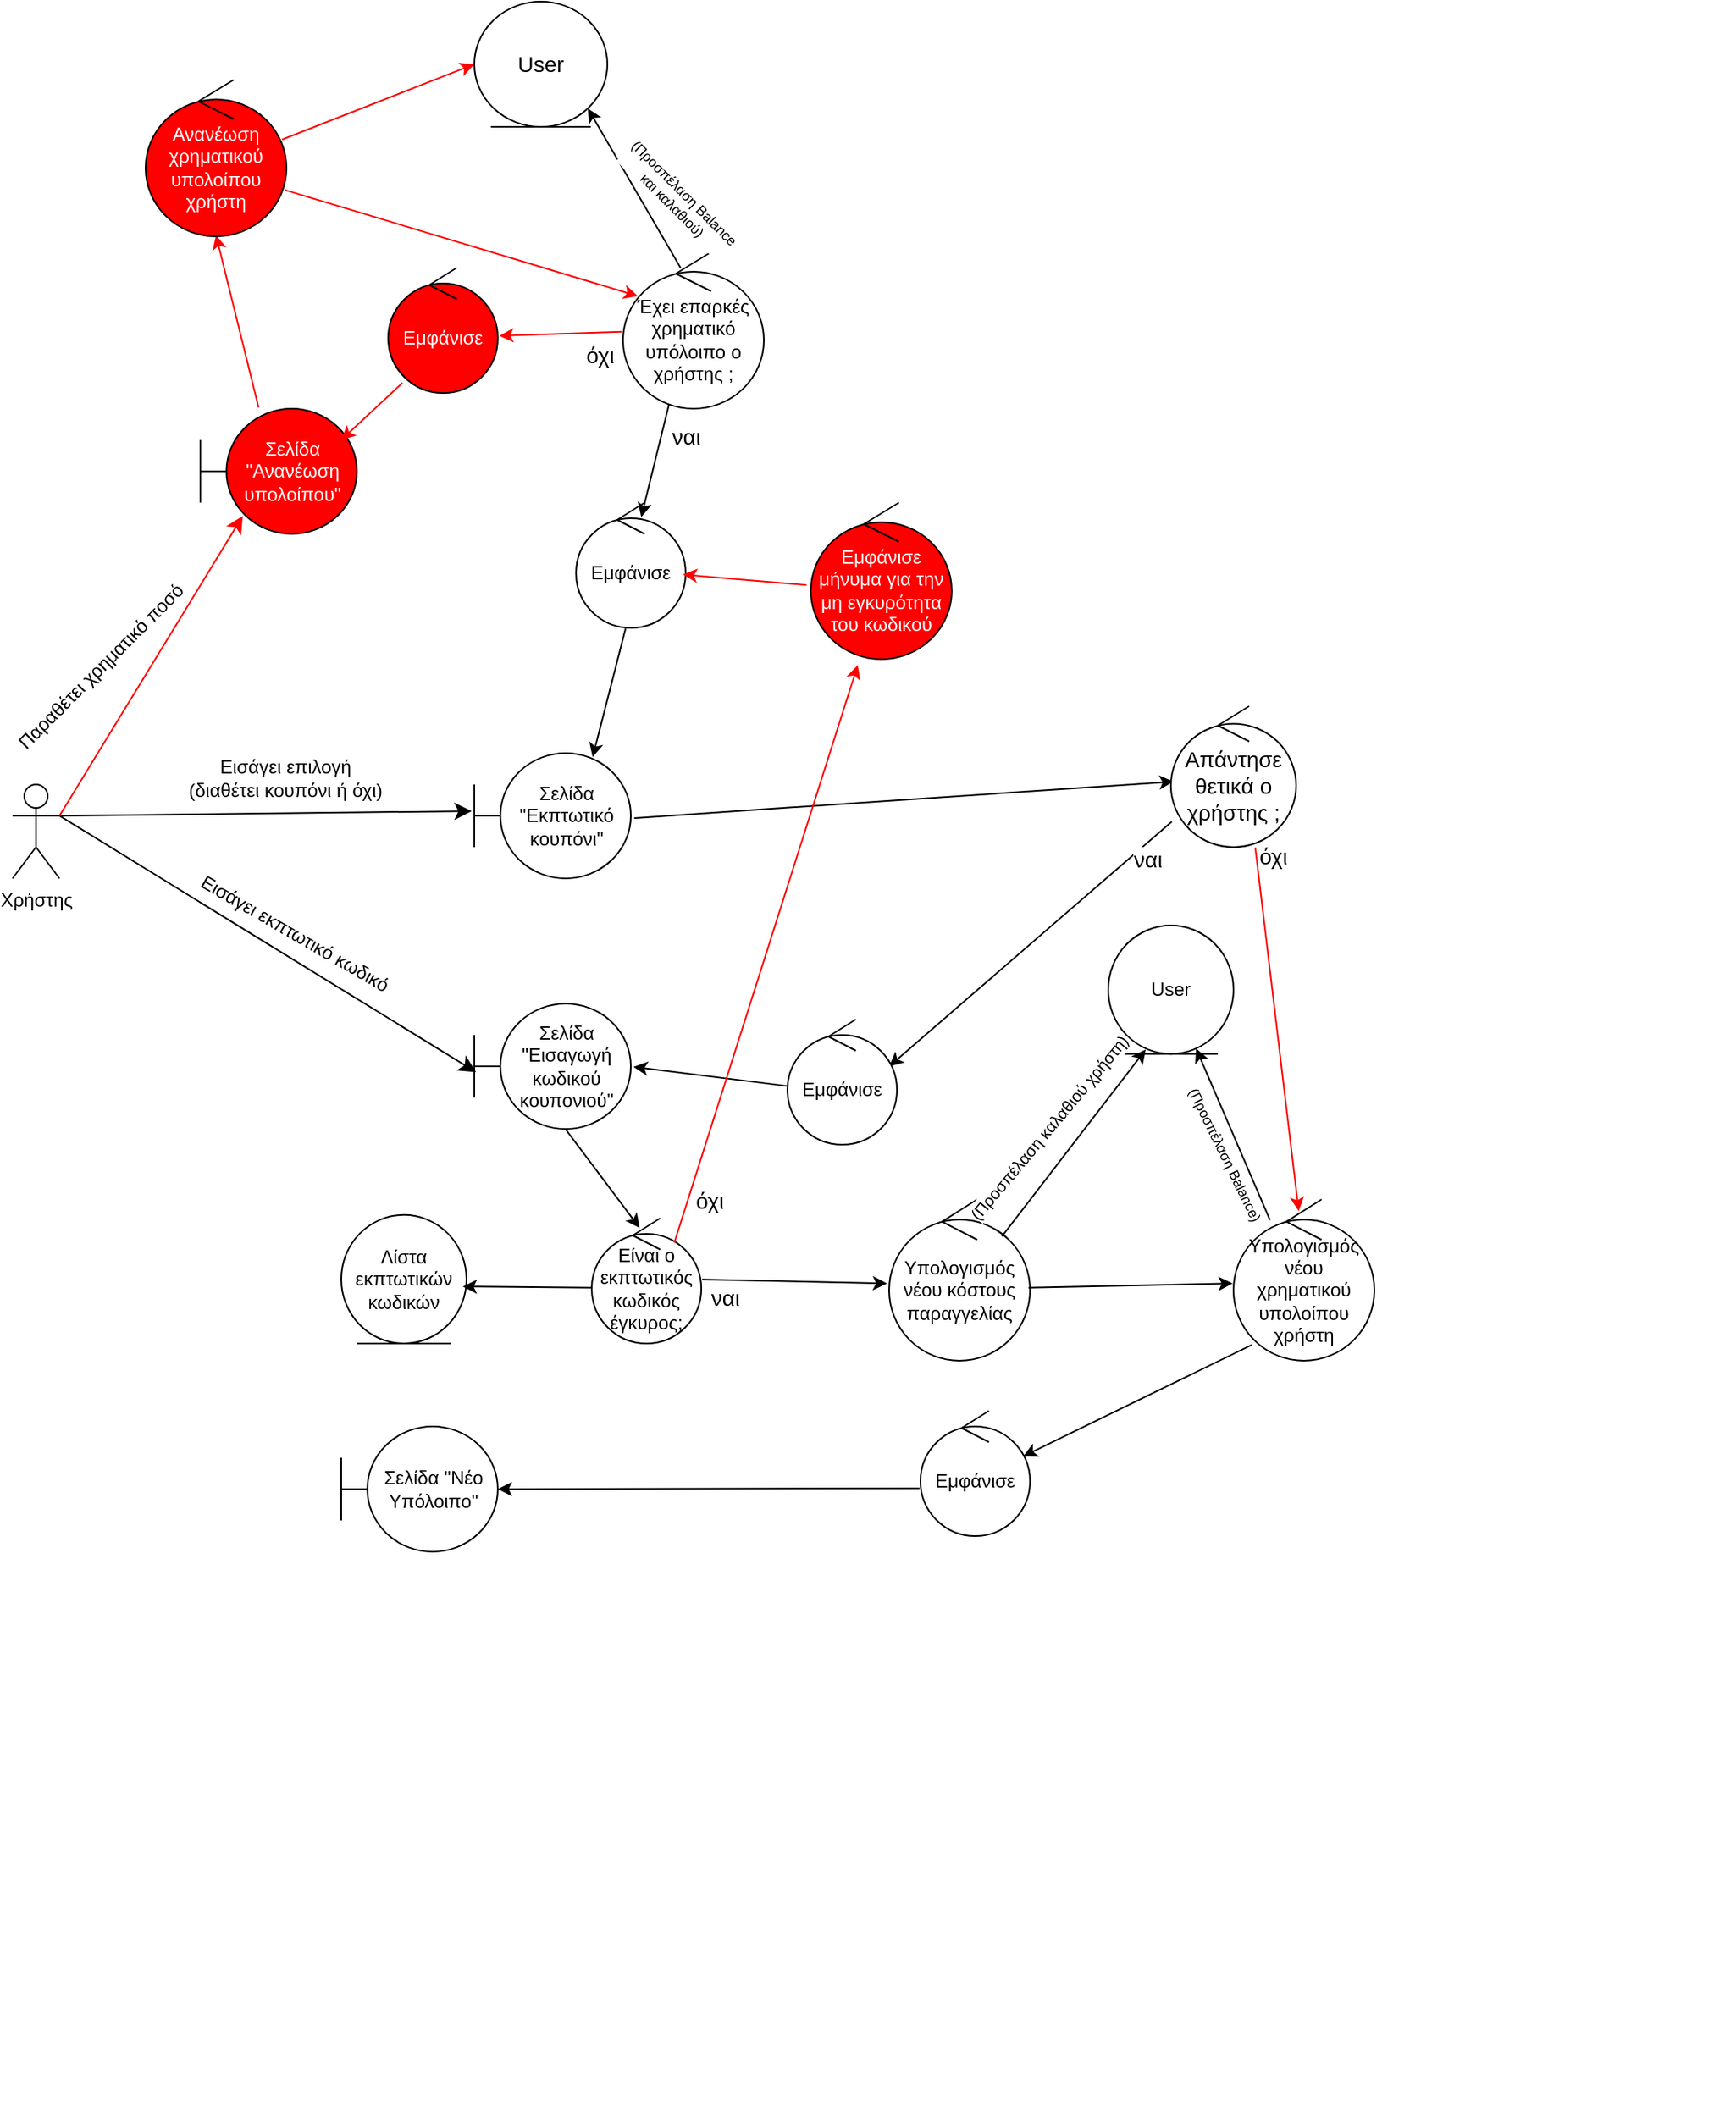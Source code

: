 <mxfile version="21.3.4" type="device">
  <diagram name="Σελίδα-1" id="WVEBd1sjFHavCeA0LY7U">
    <mxGraphModel dx="1336" dy="718" grid="1" gridSize="10" guides="1" tooltips="1" connect="1" arrows="1" fold="1" page="1" pageScale="1" pageWidth="1169" pageHeight="1654" math="0" shadow="0">
      <root>
        <mxCell id="0" />
        <mxCell id="1" parent="0" />
        <mxCell id="arP7l1wMcAtvW6ZHbNae-1" value="Χρήστης" style="shape=umlActor;verticalLabelPosition=bottom;verticalAlign=top;html=1;outlineConnect=0;fontColor=#000000;" parent="1" vertex="1">
          <mxGeometry x="90" y="510" width="30" height="60" as="geometry" />
        </mxCell>
        <mxCell id="SWPQcaOPygvo77F1xrFM-1" value="&lt;font&gt;Έχει επαρκές χρηματικό υπόλοιπο ο χρήστης ;&lt;/font&gt;" style="ellipse;shape=umlControl;whiteSpace=wrap;html=1;strokeColor=#000000;fontColor=#000000;" parent="1" vertex="1">
          <mxGeometry x="480" y="170" width="90" height="100" as="geometry" />
        </mxCell>
        <mxCell id="SWPQcaOPygvo77F1xrFM-2" value="" style="edgeStyle=none;rounded=0;orthogonalLoop=1;jettySize=auto;html=1;strokeColor=#000000;fontColor=#000000;exitX=0.327;exitY=0.97;exitDx=0;exitDy=0;exitPerimeter=0;entryX=0.595;entryY=0.115;entryDx=0;entryDy=0;entryPerimeter=0;" parent="1" source="SWPQcaOPygvo77F1xrFM-1" target="SWPQcaOPygvo77F1xrFM-4" edge="1">
          <mxGeometry relative="1" as="geometry">
            <mxPoint x="535" y="520" as="sourcePoint" />
            <mxPoint x="430" y="440" as="targetPoint" />
          </mxGeometry>
        </mxCell>
        <mxCell id="SWPQcaOPygvo77F1xrFM-3" value="&lt;font style=&quot;font-size: 14px;&quot;&gt;ναι&lt;br&gt;&lt;br&gt;&lt;/font&gt;" style="edgeLabel;html=1;align=center;verticalAlign=middle;resizable=0;points=[];fontColor=#000000;fontSize=14;" parent="1" vertex="1" connectable="0">
          <mxGeometry x="525" y="810" as="geometry">
            <mxPoint x="-5" y="-514" as="offset" />
          </mxGeometry>
        </mxCell>
        <mxCell id="SWPQcaOPygvo77F1xrFM-4" value="&lt;font&gt;Εμφάνισε&lt;/font&gt;" style="ellipse;shape=umlControl;whiteSpace=wrap;html=1;strokeColor=#000000;fontColor=#000000;" parent="1" vertex="1">
          <mxGeometry x="450" y="330" width="70" height="80" as="geometry" />
        </mxCell>
        <mxCell id="SWPQcaOPygvo77F1xrFM-5" value="" style="rounded=0;orthogonalLoop=1;jettySize=auto;html=1;exitX=0.452;exitY=1.004;exitDx=0;exitDy=0;exitPerimeter=0;fillColor=#ffe6cc;strokeColor=#000000;fontColor=#000000;entryX=0.756;entryY=0.032;entryDx=0;entryDy=0;entryPerimeter=0;" parent="1" source="SWPQcaOPygvo77F1xrFM-4" target="SWPQcaOPygvo77F1xrFM-7" edge="1">
          <mxGeometry relative="1" as="geometry">
            <mxPoint x="215" y="540" as="sourcePoint" />
            <mxPoint x="380" y="470" as="targetPoint" />
          </mxGeometry>
        </mxCell>
        <mxCell id="SWPQcaOPygvo77F1xrFM-7" value="&lt;font&gt;Σελίδα &quot;Εκπτωτικό κουπόνι&quot;&lt;/font&gt;" style="shape=umlBoundary;whiteSpace=wrap;html=1;strokeColor=#000000;fontColor=#000000;" parent="1" vertex="1">
          <mxGeometry x="385" y="490" width="100" height="80" as="geometry" />
        </mxCell>
        <mxCell id="SWPQcaOPygvo77F1xrFM-8" value="" style="edgeStyle=none;curved=1;rounded=0;orthogonalLoop=1;jettySize=auto;html=1;fontSize=12;startSize=8;endSize=8;strokeColor=#000000;exitX=1;exitY=0.333;exitDx=0;exitDy=0;exitPerimeter=0;entryX=-0.017;entryY=0.463;entryDx=0;entryDy=0;entryPerimeter=0;" parent="1" source="arP7l1wMcAtvW6ZHbNae-1" target="SWPQcaOPygvo77F1xrFM-7" edge="1">
          <mxGeometry relative="1" as="geometry">
            <Array as="points" />
            <mxPoint x="89" y="871" as="targetPoint" />
            <mxPoint x="-145" y="580" as="sourcePoint" />
          </mxGeometry>
        </mxCell>
        <mxCell id="SWPQcaOPygvo77F1xrFM-9" value="&lt;font style=&quot;font-size: 12px;&quot;&gt;Εισάγει επιλογή&lt;br style=&quot;font-size: 12px;&quot;&gt;(διαθέτει κουπόνι ή όχι)&lt;br style=&quot;font-size: 12px;&quot;&gt;&lt;/font&gt;" style="edgeLabel;html=1;align=center;verticalAlign=middle;resizable=0;points=[];fontSize=12;rotation=0;fontColor=#000000;" parent="1" vertex="1" connectable="0">
          <mxGeometry x="440.0" y="930.004" as="geometry">
            <mxPoint x="-176" y="-424" as="offset" />
          </mxGeometry>
        </mxCell>
        <mxCell id="SWPQcaOPygvo77F1xrFM-10" value="" style="edgeStyle=none;rounded=0;orthogonalLoop=1;jettySize=auto;html=1;strokeColor=#000000;fontColor=#000000;exitX=1.022;exitY=0.518;exitDx=0;exitDy=0;exitPerimeter=0;entryX=0.021;entryY=0.535;entryDx=0;entryDy=0;entryPerimeter=0;" parent="1" source="SWPQcaOPygvo77F1xrFM-7" target="SWPQcaOPygvo77F1xrFM-11" edge="1">
          <mxGeometry relative="1" as="geometry">
            <mxPoint x="627" y="550" as="sourcePoint" />
            <mxPoint x="610" y="551" as="targetPoint" />
          </mxGeometry>
        </mxCell>
        <mxCell id="SWPQcaOPygvo77F1xrFM-11" value="&lt;font style=&quot;font-size: 14px;&quot;&gt;Απάντησε θετικά ο χρήστης ;&lt;/font&gt;" style="ellipse;shape=umlControl;whiteSpace=wrap;html=1;strokeColor=#000000;fontColor=#000000;fontSize=14;" parent="1" vertex="1">
          <mxGeometry x="830" y="460" width="80" height="90" as="geometry" />
        </mxCell>
        <mxCell id="SWPQcaOPygvo77F1xrFM-15" value="" style="edgeStyle=none;rounded=0;orthogonalLoop=1;jettySize=auto;html=1;strokeColor=#000000;fontColor=#000000;exitX=0.007;exitY=0.819;exitDx=0;exitDy=0;exitPerimeter=0;entryX=0.929;entryY=0.375;entryDx=0;entryDy=0;entryPerimeter=0;" parent="1" source="SWPQcaOPygvo77F1xrFM-11" target="SWPQcaOPygvo77F1xrFM-17" edge="1">
          <mxGeometry relative="1" as="geometry">
            <mxPoint x="637" y="620" as="sourcePoint" />
            <mxPoint x="600" y="690" as="targetPoint" />
          </mxGeometry>
        </mxCell>
        <mxCell id="SWPQcaOPygvo77F1xrFM-16" value="&lt;font style=&quot;font-size: 14px;&quot;&gt;ναι&lt;br&gt;&lt;br&gt;&lt;/font&gt;" style="edgeLabel;html=1;align=center;verticalAlign=middle;resizable=0;points=[];fontColor=#000000;fontSize=14;" parent="1" vertex="1" connectable="0">
          <mxGeometry x="820" y="1080" as="geometry">
            <mxPoint x="-5" y="-514" as="offset" />
          </mxGeometry>
        </mxCell>
        <mxCell id="SWPQcaOPygvo77F1xrFM-17" value="&lt;font&gt;Εμφάνισε&lt;/font&gt;" style="ellipse;shape=umlControl;whiteSpace=wrap;html=1;strokeColor=#000000;fontColor=#000000;" parent="1" vertex="1">
          <mxGeometry x="585" y="660" width="70" height="80" as="geometry" />
        </mxCell>
        <mxCell id="SWPQcaOPygvo77F1xrFM-18" value="&lt;font&gt;Σελίδα &quot;Εισαγωγή κωδικού κουπονιού&quot;&lt;/font&gt;" style="shape=umlBoundary;whiteSpace=wrap;html=1;strokeColor=#000000;fontColor=#000000;" parent="1" vertex="1">
          <mxGeometry x="385" y="650" width="100" height="80" as="geometry" />
        </mxCell>
        <mxCell id="SWPQcaOPygvo77F1xrFM-19" value="" style="edgeStyle=none;rounded=0;orthogonalLoop=1;jettySize=auto;html=1;strokeColor=#000000;fontColor=#000000;exitX=0;exitY=0.532;exitDx=0;exitDy=0;exitPerimeter=0;entryX=1.017;entryY=0.504;entryDx=0;entryDy=0;entryPerimeter=0;" parent="1" source="SWPQcaOPygvo77F1xrFM-17" target="SWPQcaOPygvo77F1xrFM-18" edge="1">
          <mxGeometry relative="1" as="geometry">
            <mxPoint x="502" y="571" as="sourcePoint" />
            <mxPoint x="632" y="563" as="targetPoint" />
          </mxGeometry>
        </mxCell>
        <mxCell id="SWPQcaOPygvo77F1xrFM-20" value="" style="edgeStyle=none;curved=1;rounded=0;orthogonalLoop=1;jettySize=auto;html=1;fontSize=12;startSize=8;endSize=8;strokeColor=#000000;exitX=1;exitY=0.333;exitDx=0;exitDy=0;exitPerimeter=0;entryX=0.011;entryY=0.546;entryDx=0;entryDy=0;entryPerimeter=0;" parent="1" source="arP7l1wMcAtvW6ZHbNae-1" target="SWPQcaOPygvo77F1xrFM-18" edge="1">
          <mxGeometry relative="1" as="geometry">
            <Array as="points" />
            <mxPoint x="398" y="567" as="targetPoint" />
            <mxPoint x="130" y="540" as="sourcePoint" />
          </mxGeometry>
        </mxCell>
        <mxCell id="SWPQcaOPygvo77F1xrFM-21" value="&lt;font style=&quot;font-size: 12px;&quot;&gt;Εισάγει εκπτωτικό κωδικό&lt;br style=&quot;font-size: 12px;&quot;&gt;&lt;/font&gt;" style="edgeLabel;html=1;align=center;verticalAlign=middle;resizable=0;points=[];fontSize=12;rotation=30;fontColor=#000000;" parent="1" vertex="1" connectable="0">
          <mxGeometry x="210.0" y="1060.004" as="geometry">
            <mxPoint x="-176" y="-424" as="offset" />
          </mxGeometry>
        </mxCell>
        <mxCell id="SWPQcaOPygvo77F1xrFM-22" value="" style="edgeStyle=none;rounded=0;orthogonalLoop=1;jettySize=auto;html=1;strokeColor=#000000;fontColor=#000000;exitX=0.587;exitY=1.008;exitDx=0;exitDy=0;exitPerimeter=0;entryX=0.438;entryY=0.078;entryDx=0;entryDy=0;entryPerimeter=0;" parent="1" source="SWPQcaOPygvo77F1xrFM-18" target="SWPQcaOPygvo77F1xrFM-23" edge="1">
          <mxGeometry relative="1" as="geometry">
            <mxPoint x="559" y="700" as="sourcePoint" />
            <mxPoint x="460" y="850" as="targetPoint" />
          </mxGeometry>
        </mxCell>
        <mxCell id="SWPQcaOPygvo77F1xrFM-23" value="&lt;font&gt;Είναι ο εκπτωτικός κωδικός έγκυρος;&lt;/font&gt;" style="ellipse;shape=umlControl;whiteSpace=wrap;html=1;strokeColor=#000000;fontColor=#000000;" parent="1" vertex="1">
          <mxGeometry x="460" y="787" width="70" height="80" as="geometry" />
        </mxCell>
        <mxCell id="SWPQcaOPygvo77F1xrFM-24" value="" style="edgeStyle=none;rounded=0;orthogonalLoop=1;jettySize=auto;html=1;strokeColor=#000000;fontColor=#000000;exitX=1.007;exitY=0.489;exitDx=0;exitDy=0;exitPerimeter=0;entryX=-0.015;entryY=0.521;entryDx=0;entryDy=0;entryPerimeter=0;" parent="1" source="SWPQcaOPygvo77F1xrFM-23" target="SWPQcaOPygvo77F1xrFM-27" edge="1">
          <mxGeometry relative="1" as="geometry">
            <mxPoint x="550" y="830" as="sourcePoint" />
            <mxPoint x="620" y="826" as="targetPoint" />
          </mxGeometry>
        </mxCell>
        <mxCell id="SWPQcaOPygvo77F1xrFM-25" value="&lt;font style=&quot;font-size: 14px;&quot;&gt;ναι&lt;br&gt;&lt;br&gt;&lt;/font&gt;" style="edgeLabel;html=1;align=center;verticalAlign=middle;resizable=0;points=[];fontColor=#000000;fontSize=14;" parent="1" vertex="1" connectable="0">
          <mxGeometry x="550" y="1360" as="geometry">
            <mxPoint x="-5" y="-514" as="offset" />
          </mxGeometry>
        </mxCell>
        <mxCell id="SWPQcaOPygvo77F1xrFM-26" value="User" style="ellipse;shape=umlEntity;whiteSpace=wrap;html=1;fontColor=#000000;strokeColor=#000000;" parent="1" vertex="1">
          <mxGeometry x="790" y="600" width="80" height="82.1" as="geometry" />
        </mxCell>
        <mxCell id="SWPQcaOPygvo77F1xrFM-27" value="Υπολογισμός νέου κόστους παραγγελίας&lt;br&gt;" style="ellipse;shape=umlControl;whiteSpace=wrap;html=1;strokeColor=#000000;fontColor=#000000;" parent="1" vertex="1">
          <mxGeometry x="650" y="775" width="90" height="103" as="geometry" />
        </mxCell>
        <mxCell id="SWPQcaOPygvo77F1xrFM-28" value="" style="edgeStyle=none;rounded=0;orthogonalLoop=1;jettySize=auto;html=1;strokeColor=#000000;fontColor=#000000;exitX=0.801;exitY=0.229;exitDx=0;exitDy=0;exitPerimeter=0;entryX=0.299;entryY=0.966;entryDx=0;entryDy=0;entryPerimeter=0;" parent="1" source="SWPQcaOPygvo77F1xrFM-27" target="SWPQcaOPygvo77F1xrFM-26" edge="1">
          <mxGeometry relative="1" as="geometry">
            <mxPoint x="495" y="836" as="sourcePoint" />
            <mxPoint x="659" y="839" as="targetPoint" />
          </mxGeometry>
        </mxCell>
        <mxCell id="SWPQcaOPygvo77F1xrFM-29" value="" style="edgeStyle=none;rounded=0;orthogonalLoop=1;jettySize=auto;html=1;strokeColor=#000000;fontColor=#000000;exitX=0.99;exitY=0.547;exitDx=0;exitDy=0;exitPerimeter=0;entryX=-0.006;entryY=0.521;entryDx=0;entryDy=0;entryPerimeter=0;" parent="1" source="SWPQcaOPygvo77F1xrFM-27" target="SWPQcaOPygvo77F1xrFM-30" edge="1">
          <mxGeometry relative="1" as="geometry">
            <mxPoint x="800" y="824" as="sourcePoint" />
            <mxPoint x="890" y="831" as="targetPoint" />
          </mxGeometry>
        </mxCell>
        <mxCell id="SWPQcaOPygvo77F1xrFM-30" value="Υπολογισμός νέου χρηματικού υπολοίπου χρήστη" style="ellipse;shape=umlControl;whiteSpace=wrap;html=1;strokeColor=#000000;fontColor=#000000;" parent="1" vertex="1">
          <mxGeometry x="870" y="775" width="90" height="103" as="geometry" />
        </mxCell>
        <mxCell id="SWPQcaOPygvo77F1xrFM-31" value="" style="edgeStyle=none;rounded=0;orthogonalLoop=1;jettySize=auto;html=1;strokeColor=#000000;fontColor=#000000;exitX=0.259;exitY=0.128;exitDx=0;exitDy=0;exitPerimeter=0;" parent="1" source="SWPQcaOPygvo77F1xrFM-30" target="SWPQcaOPygvo77F1xrFM-26" edge="1">
          <mxGeometry relative="1" as="geometry">
            <mxPoint x="732" y="809" as="sourcePoint" />
            <mxPoint x="782" y="737" as="targetPoint" />
          </mxGeometry>
        </mxCell>
        <mxCell id="SWPQcaOPygvo77F1xrFM-32" value="" style="edgeStyle=none;rounded=0;orthogonalLoop=1;jettySize=auto;html=1;strokeColor=#000000;fontColor=#000000;exitX=0.41;exitY=0.103;exitDx=0;exitDy=0;exitPerimeter=0;entryX=1;entryY=1;entryDx=0;entryDy=0;" parent="1" source="SWPQcaOPygvo77F1xrFM-1" target="SWPQcaOPygvo77F1xrFM-35" edge="1">
          <mxGeometry relative="1" as="geometry">
            <mxPoint x="519" y="277" as="sourcePoint" />
            <mxPoint x="480" y="130" as="targetPoint" />
          </mxGeometry>
        </mxCell>
        <mxCell id="SWPQcaOPygvo77F1xrFM-35" value="User" style="ellipse;shape=umlEntity;whiteSpace=wrap;html=1;strokeColor=#000000;fontColor=#000000;fontSize=14;" parent="1" vertex="1">
          <mxGeometry x="385" y="10.0" width="85" height="80" as="geometry" />
        </mxCell>
        <mxCell id="SWPQcaOPygvo77F1xrFM-39" value="Λίστα εκπτωτικών κωδικών" style="ellipse;shape=umlEntity;whiteSpace=wrap;html=1;fontColor=#000000;strokeColor=#000000;" parent="1" vertex="1">
          <mxGeometry x="300" y="784.9" width="80" height="82.1" as="geometry" />
        </mxCell>
        <mxCell id="SWPQcaOPygvo77F1xrFM-40" value="" style="edgeStyle=none;rounded=0;orthogonalLoop=1;jettySize=auto;html=1;strokeColor=#000000;fontColor=#000000;exitX=-0.001;exitY=0.554;exitDx=0;exitDy=0;exitPerimeter=0;entryX=0.97;entryY=0.557;entryDx=0;entryDy=0;entryPerimeter=0;" parent="1" source="SWPQcaOPygvo77F1xrFM-23" target="SWPQcaOPygvo77F1xrFM-39" edge="1">
          <mxGeometry relative="1" as="geometry">
            <mxPoint x="412" y="890" as="sourcePoint" />
            <mxPoint x="390" y="827" as="targetPoint" />
          </mxGeometry>
        </mxCell>
        <mxCell id="SWPQcaOPygvo77F1xrFM-41" value="&lt;font&gt;Εμφάνισε&lt;/font&gt;" style="ellipse;shape=umlControl;whiteSpace=wrap;html=1;strokeColor=#000000;fontColor=#000000;" parent="1" vertex="1">
          <mxGeometry x="670" y="910" width="70" height="80" as="geometry" />
        </mxCell>
        <mxCell id="SWPQcaOPygvo77F1xrFM-42" value="" style="edgeStyle=none;rounded=0;orthogonalLoop=1;jettySize=auto;html=1;strokeColor=#000000;fontColor=#000000;exitX=0.129;exitY=0.902;exitDx=0;exitDy=0;exitPerimeter=0;entryX=0.937;entryY=0.364;entryDx=0;entryDy=0;entryPerimeter=0;" parent="1" source="SWPQcaOPygvo77F1xrFM-30" target="SWPQcaOPygvo77F1xrFM-41" edge="1">
          <mxGeometry relative="1" as="geometry">
            <mxPoint x="847" y="930" as="sourcePoint" />
            <mxPoint x="800" y="1018" as="targetPoint" />
          </mxGeometry>
        </mxCell>
        <mxCell id="SWPQcaOPygvo77F1xrFM-43" value="" style="edgeStyle=none;rounded=0;orthogonalLoop=1;jettySize=auto;html=1;strokeColor=#000000;fontColor=#000000;exitX=-0.009;exitY=0.619;exitDx=0;exitDy=0;exitPerimeter=0;entryX=1;entryY=0.5;entryDx=0;entryDy=0;entryPerimeter=0;" parent="1" source="SWPQcaOPygvo77F1xrFM-41" target="SWPQcaOPygvo77F1xrFM-44" edge="1">
          <mxGeometry relative="1" as="geometry">
            <mxPoint x="430" y="1052" as="sourcePoint" />
            <mxPoint x="350" y="1020" as="targetPoint" />
          </mxGeometry>
        </mxCell>
        <mxCell id="SWPQcaOPygvo77F1xrFM-44" value="&lt;font&gt;Σελίδα &quot;Νέο Υπόλοιπο&quot;&lt;/font&gt;" style="shape=umlBoundary;whiteSpace=wrap;html=1;strokeColor=#000000;fontColor=#000000;" parent="1" vertex="1">
          <mxGeometry x="300" y="920" width="100" height="80" as="geometry" />
        </mxCell>
        <mxCell id="SWPQcaOPygvo77F1xrFM-45" value="" style="endArrow=classic;html=1;rounded=0;exitX=-0.011;exitY=0.509;exitDx=0;exitDy=0;exitPerimeter=0;strokeColor=#FF0000;entryX=1.014;entryY=0.543;entryDx=0;entryDy=0;entryPerimeter=0;" parent="1" source="SWPQcaOPygvo77F1xrFM-1" target="SWPQcaOPygvo77F1xrFM-48" edge="1">
          <mxGeometry width="50" height="50" relative="1" as="geometry">
            <mxPoint x="650" y="231" as="sourcePoint" />
            <mxPoint x="730" y="225" as="targetPoint" />
          </mxGeometry>
        </mxCell>
        <mxCell id="SWPQcaOPygvo77F1xrFM-47" value="&lt;font style=&quot;font-size: 14px;&quot;&gt;όχι&lt;br&gt;&lt;/font&gt;" style="edgeLabel;html=1;align=center;verticalAlign=middle;resizable=0;points=[];fontColor=#000000;fontSize=14;" parent="1" vertex="1" connectable="0">
          <mxGeometry x="470" y="750" as="geometry">
            <mxPoint x="-5" y="-514" as="offset" />
          </mxGeometry>
        </mxCell>
        <mxCell id="SWPQcaOPygvo77F1xrFM-48" value="&lt;font&gt;Εμφάνισε&lt;/font&gt;" style="ellipse;shape=umlControl;whiteSpace=wrap;html=1;strokeColor=#000000;fontColor=#FFFFFF;fillColor=#FF0000;" parent="1" vertex="1">
          <mxGeometry x="330" y="180" width="70" height="80" as="geometry" />
        </mxCell>
        <mxCell id="SWPQcaOPygvo77F1xrFM-49" value="&lt;font&gt;Σελίδα &quot;Ανανέωση υπολοίπου&quot;&lt;/font&gt;" style="shape=umlBoundary;whiteSpace=wrap;html=1;strokeColor=#000000;fontColor=#FFFFFF;fillColor=#FF0000;" parent="1" vertex="1">
          <mxGeometry x="210" y="270" width="100" height="80" as="geometry" />
        </mxCell>
        <mxCell id="SWPQcaOPygvo77F1xrFM-50" value="" style="edgeStyle=none;rounded=0;orthogonalLoop=1;jettySize=auto;html=1;strokeColor=#FF0000;fontColor=#000000;exitX=0.13;exitY=0.919;exitDx=0;exitDy=0;exitPerimeter=0;entryX=0.9;entryY=0.25;entryDx=0;entryDy=0;entryPerimeter=0;" parent="1" source="SWPQcaOPygvo77F1xrFM-48" target="SWPQcaOPygvo77F1xrFM-49" edge="1">
          <mxGeometry relative="1" as="geometry">
            <mxPoint x="395" y="310" as="sourcePoint" />
            <mxPoint x="378" y="382" as="targetPoint" />
          </mxGeometry>
        </mxCell>
        <mxCell id="SWPQcaOPygvo77F1xrFM-51" value="" style="edgeStyle=none;curved=1;rounded=0;orthogonalLoop=1;jettySize=auto;html=1;fontSize=12;startSize=8;endSize=8;strokeColor=#FF0000;exitX=1;exitY=0.333;exitDx=0;exitDy=0;exitPerimeter=0;entryX=0.271;entryY=0.856;entryDx=0;entryDy=0;entryPerimeter=0;" parent="1" source="arP7l1wMcAtvW6ZHbNae-1" target="SWPQcaOPygvo77F1xrFM-49" edge="1">
          <mxGeometry relative="1" as="geometry">
            <Array as="points" />
            <mxPoint x="393" y="537" as="targetPoint" />
            <mxPoint x="130" y="540" as="sourcePoint" />
          </mxGeometry>
        </mxCell>
        <mxCell id="SWPQcaOPygvo77F1xrFM-53" value="&lt;font style=&quot;font-size: 12px;&quot;&gt;Παραθέτει χρηματικό ποσό&lt;br style=&quot;font-size: 12px;&quot;&gt;&lt;/font&gt;" style="edgeLabel;html=1;align=center;verticalAlign=middle;resizable=0;points=[];fontSize=12;rotation=-45;fontColor=#000000;" parent="1" vertex="1" connectable="0">
          <mxGeometry x="570.0" y="610.004" as="geometry">
            <mxPoint x="-176" y="-424" as="offset" />
          </mxGeometry>
        </mxCell>
        <mxCell id="SWPQcaOPygvo77F1xrFM-54" value="" style="edgeStyle=none;rounded=0;orthogonalLoop=1;jettySize=auto;html=1;strokeColor=#FF0000;fontColor=#000000;exitX=0.372;exitY=-0.01;exitDx=0;exitDy=0;exitPerimeter=0;entryX=0.5;entryY=0.992;entryDx=0;entryDy=0;entryPerimeter=0;" parent="1" source="SWPQcaOPygvo77F1xrFM-49" target="SWPQcaOPygvo77F1xrFM-55" edge="1">
          <mxGeometry relative="1" as="geometry">
            <mxPoint x="243.5" y="240" as="sourcePoint" />
            <mxPoint x="220" y="180" as="targetPoint" />
          </mxGeometry>
        </mxCell>
        <mxCell id="SWPQcaOPygvo77F1xrFM-55" value="&lt;font&gt;Ανανέωση χρηματικού υπολοίπου χρήστη&lt;/font&gt;" style="ellipse;shape=umlControl;whiteSpace=wrap;html=1;strokeColor=#000000;fontColor=#FFFFFF;fillColor=#FF0000;" parent="1" vertex="1">
          <mxGeometry x="175" y="60" width="90" height="100" as="geometry" />
        </mxCell>
        <mxCell id="SWPQcaOPygvo77F1xrFM-57" value="" style="edgeStyle=none;rounded=0;orthogonalLoop=1;jettySize=auto;html=1;strokeColor=#FF0000;fontColor=#000000;exitX=0.969;exitY=0.381;exitDx=0;exitDy=0;exitPerimeter=0;entryX=0;entryY=0.5;entryDx=0;entryDy=0;" parent="1" source="SWPQcaOPygvo77F1xrFM-55" target="SWPQcaOPygvo77F1xrFM-35" edge="1">
          <mxGeometry relative="1" as="geometry">
            <mxPoint x="349" y="264" as="sourcePoint" />
            <mxPoint x="310" y="300" as="targetPoint" />
          </mxGeometry>
        </mxCell>
        <mxCell id="SWPQcaOPygvo77F1xrFM-58" value="" style="edgeStyle=none;rounded=0;orthogonalLoop=1;jettySize=auto;html=1;strokeColor=#FF0000;fontColor=#000000;exitX=0.988;exitY=0.703;exitDx=0;exitDy=0;exitPerimeter=0;entryX=0.105;entryY=0.281;entryDx=0;entryDy=0;entryPerimeter=0;" parent="1" source="SWPQcaOPygvo77F1xrFM-55" target="SWPQcaOPygvo77F1xrFM-1" edge="1">
          <mxGeometry relative="1" as="geometry">
            <mxPoint x="272" y="108" as="sourcePoint" />
            <mxPoint x="410" y="90" as="targetPoint" />
          </mxGeometry>
        </mxCell>
        <mxCell id="SWPQcaOPygvo77F1xrFM-59" value="" style="edgeStyle=none;rounded=0;orthogonalLoop=1;jettySize=auto;html=1;strokeColor=#FF0000;fontColor=#000000;exitX=0.674;exitY=1.004;exitDx=0;exitDy=0;exitPerimeter=0;entryX=0.463;entryY=0.073;entryDx=0;entryDy=0;entryPerimeter=0;" parent="1" source="SWPQcaOPygvo77F1xrFM-11" target="SWPQcaOPygvo77F1xrFM-30" edge="1">
          <mxGeometry relative="1" as="geometry">
            <mxPoint x="665" y="581" as="sourcePoint" />
            <mxPoint x="850" y="520" as="targetPoint" />
          </mxGeometry>
        </mxCell>
        <mxCell id="SWPQcaOPygvo77F1xrFM-60" value="&lt;font style=&quot;font-size: 14px;&quot;&gt;όχι&lt;br&gt;&lt;/font&gt;" style="edgeLabel;html=1;align=center;verticalAlign=middle;resizable=0;points=[];fontColor=#000000;fontSize=14;" parent="1" vertex="1" connectable="0">
          <mxGeometry x="900" y="1070" as="geometry">
            <mxPoint x="-5" y="-514" as="offset" />
          </mxGeometry>
        </mxCell>
        <mxCell id="SWPQcaOPygvo77F1xrFM-61" value="" style="edgeStyle=none;rounded=0;orthogonalLoop=1;jettySize=auto;html=1;strokeColor=#FF0000;fontColor=#000000;exitX=0.754;exitY=0.195;exitDx=0;exitDy=0;exitPerimeter=0;entryX=0.333;entryY=1.037;entryDx=0;entryDy=0;entryPerimeter=0;" parent="1" source="SWPQcaOPygvo77F1xrFM-23" target="SWPQcaOPygvo77F1xrFM-63" edge="1">
          <mxGeometry relative="1" as="geometry">
            <mxPoint x="556" y="740" as="sourcePoint" />
            <mxPoint x="600" y="400" as="targetPoint" />
          </mxGeometry>
        </mxCell>
        <mxCell id="SWPQcaOPygvo77F1xrFM-62" value="&lt;font style=&quot;font-size: 14px;&quot;&gt;όχι&lt;br&gt;&lt;/font&gt;" style="edgeLabel;html=1;align=center;verticalAlign=middle;resizable=0;points=[];fontColor=#000000;fontSize=14;" parent="1" vertex="1" connectable="0">
          <mxGeometry x="540" y="1290" as="geometry">
            <mxPoint x="-5" y="-514" as="offset" />
          </mxGeometry>
        </mxCell>
        <mxCell id="SWPQcaOPygvo77F1xrFM-63" value="&lt;font&gt;Εμφάνισε μήνυμα για την μη εγκυρότητα του κωδικού&lt;/font&gt;" style="ellipse;shape=umlControl;whiteSpace=wrap;html=1;strokeColor=#000000;fontColor=#FFFFFF;fillColor=#FF0000;" parent="1" vertex="1">
          <mxGeometry x="600" y="330" width="90" height="100" as="geometry" />
        </mxCell>
        <mxCell id="SWPQcaOPygvo77F1xrFM-64" value="" style="edgeStyle=none;rounded=0;orthogonalLoop=1;jettySize=auto;html=1;strokeColor=#FF0000;fontColor=#000000;exitX=-0.031;exitY=0.526;exitDx=0;exitDy=0;exitPerimeter=0;entryX=0.976;entryY=0.574;entryDx=0;entryDy=0;entryPerimeter=0;" parent="1" source="SWPQcaOPygvo77F1xrFM-63" target="SWPQcaOPygvo77F1xrFM-4" edge="1">
          <mxGeometry relative="1" as="geometry">
            <mxPoint x="523" y="813" as="sourcePoint" />
            <mxPoint x="640" y="444" as="targetPoint" />
          </mxGeometry>
        </mxCell>
        <mxCell id="c0AfJsu5kKPvgwh6cU9c-1" value="&lt;font style=&quot;font-size: 10.5px;&quot;&gt;(Προσπέλαση καλαθιού χρήστη)&lt;br style=&quot;font-size: 10.5px;&quot;&gt;&lt;/font&gt;" style="edgeLabel;html=1;align=center;verticalAlign=middle;resizable=0;points=[];fontSize=10.5;rotation=-50;fontColor=#000000;" vertex="1" connectable="0" parent="1">
          <mxGeometry x="1190.0" y="867.004" as="geometry">
            <mxPoint x="-176" y="-424" as="offset" />
          </mxGeometry>
        </mxCell>
        <mxCell id="c0AfJsu5kKPvgwh6cU9c-3" value="&lt;font style=&quot;font-size: 9px;&quot;&gt;(Προσπέλαση Balance)&lt;br style=&quot;font-size: 9px;&quot;&gt;&lt;/font&gt;" style="edgeLabel;html=1;align=center;verticalAlign=middle;resizable=0;points=[];fontSize=9;rotation=64;fontColor=#000000;" vertex="1" connectable="0" parent="1">
          <mxGeometry x="560.0" y="1090.004" as="geometry">
            <mxPoint x="-176" y="-424" as="offset" />
          </mxGeometry>
        </mxCell>
        <mxCell id="c0AfJsu5kKPvgwh6cU9c-4" value="&lt;font style=&quot;font-size: 9px;&quot;&gt;(Προσπέλαση Balance &lt;br&gt;και καλαθιού)&lt;br style=&quot;font-size: 9px;&quot;&gt;&lt;/font&gt;" style="edgeLabel;html=1;align=center;verticalAlign=middle;resizable=0;points=[];fontSize=9;rotation=45;fontColor=#000000;" vertex="1" connectable="0" parent="1">
          <mxGeometry x="340.0" y="560.004" as="geometry">
            <mxPoint x="-176" y="-424" as="offset" />
          </mxGeometry>
        </mxCell>
      </root>
    </mxGraphModel>
  </diagram>
</mxfile>
